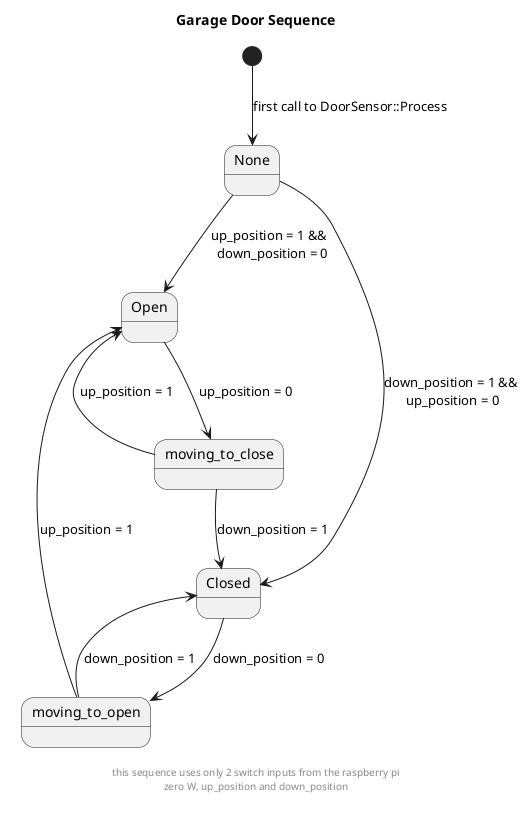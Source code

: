 ' plantuml diagram 
' author: Bennett Cook
' date: 7/18/2020
' desc: the uses only 2 switch inputs from the raspberry pi 
'        zero W, up_position and down_position
' ref: https://plantuml.com
' ref: https://plantuml.com/commons
' ref: https://plantuml-documentation.readthedocs.io/en/latest/

@startuml

title Garage Door Sequence

state "None" as  none
state "Open" as  open
/' state "Moving" as  moving '/
state "Closed" as  closed

'state "MovingToOpen" as  moving_to_open
'state "MovingToClose" as  moving_to_close
'state "NoChange" as  no_change

center footer  

 this sequence uses only 2 switch inputs from the raspberry pi 
 zero W, up_position and down_position

endfooter

[*] --> none : first call to DoorSensor::Process
none --> open : up_position = 1 &&\n  down_position = 0
none --> closed : down_position = 1 &&\n up_position = 0

/'
open --> open : up_position = 1
open --> moving : up_position = 0

moving --> moving : up_position = 0 &&\n down_position = 0
moving --> closed : down_position = 1
moving --> open : up_position = 1

closed --> closed : down_position = 1
closed --> moving : down_position = 0
'/

open --> moving_to_close : up_position = 0

moving_to_close --> closed : down_position = 1
moving_to_close --> open : up_position = 1

moving_to_open --> open : up_position = 1
moving_to_open --> closed : down_position = 1

closed --> moving_to_open : down_position = 0

@enduml
